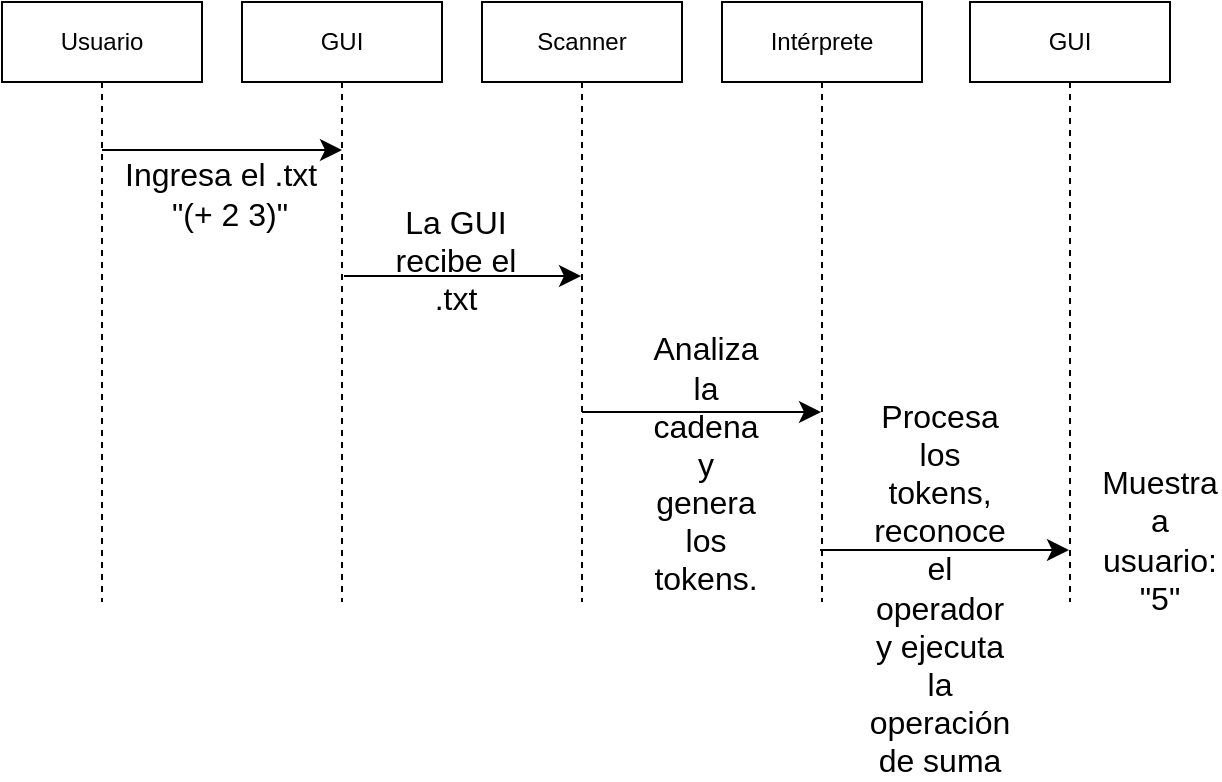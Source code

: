 <mxfile version="26.1.1" pages="3">
  <diagram id="JCY9cfpMI6u2hmKir7b-" name="OPERACIONES ARITMETICAS">
    <mxGraphModel dx="1149" dy="432" grid="0" gridSize="10" guides="1" tooltips="1" connect="1" arrows="1" fold="1" page="0" pageScale="1" pageWidth="827" pageHeight="1169" math="0" shadow="0">
      <root>
        <mxCell id="0" />
        <mxCell id="1" parent="0" />
        <mxCell id="HNLCLQ6TpC2mlm2xC2zw-1" value="Usuario" style="shape=umlLifeline;perimeter=lifelinePerimeter;whiteSpace=wrap;html=1;container=1;dropTarget=0;collapsible=0;recursiveResize=0;outlineConnect=0;portConstraint=eastwest;newEdgeStyle={&quot;edgeStyle&quot;:&quot;elbowEdgeStyle&quot;,&quot;elbow&quot;:&quot;vertical&quot;,&quot;curved&quot;:0,&quot;rounded&quot;:0};" parent="1" vertex="1">
          <mxGeometry x="-76" y="61" width="100" height="300" as="geometry" />
        </mxCell>
        <mxCell id="HNLCLQ6TpC2mlm2xC2zw-2" value="GUI" style="shape=umlLifeline;perimeter=lifelinePerimeter;whiteSpace=wrap;html=1;container=1;dropTarget=0;collapsible=0;recursiveResize=0;outlineConnect=0;portConstraint=eastwest;newEdgeStyle={&quot;edgeStyle&quot;:&quot;elbowEdgeStyle&quot;,&quot;elbow&quot;:&quot;vertical&quot;,&quot;curved&quot;:0,&quot;rounded&quot;:0};" parent="1" vertex="1">
          <mxGeometry x="44" y="61" width="100" height="300" as="geometry" />
        </mxCell>
        <mxCell id="HNLCLQ6TpC2mlm2xC2zw-3" value="Scanner" style="shape=umlLifeline;perimeter=lifelinePerimeter;whiteSpace=wrap;html=1;container=1;dropTarget=0;collapsible=0;recursiveResize=0;outlineConnect=0;portConstraint=eastwest;newEdgeStyle={&quot;edgeStyle&quot;:&quot;elbowEdgeStyle&quot;,&quot;elbow&quot;:&quot;vertical&quot;,&quot;curved&quot;:0,&quot;rounded&quot;:0};" parent="1" vertex="1">
          <mxGeometry x="164" y="61" width="100" height="300" as="geometry" />
        </mxCell>
        <mxCell id="HNLCLQ6TpC2mlm2xC2zw-4" value="Intérprete" style="shape=umlLifeline;perimeter=lifelinePerimeter;whiteSpace=wrap;html=1;container=1;dropTarget=0;collapsible=0;recursiveResize=0;outlineConnect=0;portConstraint=eastwest;newEdgeStyle={&quot;edgeStyle&quot;:&quot;elbowEdgeStyle&quot;,&quot;elbow&quot;:&quot;vertical&quot;,&quot;curved&quot;:0,&quot;rounded&quot;:0};" parent="1" vertex="1">
          <mxGeometry x="284" y="61" width="100" height="300" as="geometry" />
        </mxCell>
        <mxCell id="HNLCLQ6TpC2mlm2xC2zw-5" value="GUI" style="shape=umlLifeline;perimeter=lifelinePerimeter;whiteSpace=wrap;html=1;container=1;dropTarget=0;collapsible=0;recursiveResize=0;outlineConnect=0;portConstraint=eastwest;newEdgeStyle={&quot;edgeStyle&quot;:&quot;elbowEdgeStyle&quot;,&quot;elbow&quot;:&quot;vertical&quot;,&quot;curved&quot;:0,&quot;rounded&quot;:0};" parent="1" vertex="1">
          <mxGeometry x="408" y="61" width="100" height="300" as="geometry" />
        </mxCell>
        <mxCell id="HNLCLQ6TpC2mlm2xC2zw-7" value="" style="endArrow=classic;html=1;rounded=0;fontSize=12;startSize=8;endSize=8;curved=1;" parent="1" edge="1">
          <mxGeometry width="50" height="50" relative="1" as="geometry">
            <mxPoint x="-26" y="135" as="sourcePoint" />
            <mxPoint x="94" y="135" as="targetPoint" />
          </mxGeometry>
        </mxCell>
        <mxCell id="HNLCLQ6TpC2mlm2xC2zw-8" value="" style="endArrow=classic;html=1;rounded=0;fontSize=12;startSize=8;endSize=8;curved=1;" parent="1" target="HNLCLQ6TpC2mlm2xC2zw-3" edge="1">
          <mxGeometry width="50" height="50" relative="1" as="geometry">
            <mxPoint x="95" y="198" as="sourcePoint" />
            <mxPoint x="145" y="148" as="targetPoint" />
          </mxGeometry>
        </mxCell>
        <mxCell id="HNLCLQ6TpC2mlm2xC2zw-9" value="" style="endArrow=classic;html=1;rounded=0;fontSize=12;startSize=8;endSize=8;curved=1;" parent="1" target="HNLCLQ6TpC2mlm2xC2zw-4" edge="1">
          <mxGeometry width="50" height="50" relative="1" as="geometry">
            <mxPoint x="214" y="266" as="sourcePoint" />
            <mxPoint x="264" y="216" as="targetPoint" />
          </mxGeometry>
        </mxCell>
        <mxCell id="HNLCLQ6TpC2mlm2xC2zw-10" value="" style="endArrow=classic;html=1;rounded=0;fontSize=12;startSize=8;endSize=8;curved=1;" parent="1" target="HNLCLQ6TpC2mlm2xC2zw-5" edge="1">
          <mxGeometry width="50" height="50" relative="1" as="geometry">
            <mxPoint x="333" y="335" as="sourcePoint" />
            <mxPoint x="383" y="285" as="targetPoint" />
          </mxGeometry>
        </mxCell>
        <mxCell id="HNLCLQ6TpC2mlm2xC2zw-11" value="Ingresa el .txt&amp;nbsp;&amp;nbsp;&lt;div&gt;&quot;(+ 2 3)&quot;&lt;/div&gt;" style="text;strokeColor=none;fillColor=none;html=1;align=center;verticalAlign=middle;whiteSpace=wrap;rounded=0;fontSize=16;" parent="1" vertex="1">
          <mxGeometry x="-37" y="153" width="150" height="7" as="geometry" />
        </mxCell>
        <mxCell id="HNLCLQ6TpC2mlm2xC2zw-12" value="La GUI recibe el .txt" style="text;strokeColor=none;fillColor=none;html=1;align=center;verticalAlign=middle;whiteSpace=wrap;rounded=0;fontSize=16;" parent="1" vertex="1">
          <mxGeometry x="113" y="175" width="76" height="30" as="geometry" />
        </mxCell>
        <mxCell id="HNLCLQ6TpC2mlm2xC2zw-13" value="Analiza la cadena y genera los tokens." style="text;strokeColor=none;fillColor=none;html=1;align=center;verticalAlign=middle;whiteSpace=wrap;rounded=0;fontSize=16;" parent="1" vertex="1">
          <mxGeometry x="246" y="277" width="60" height="30" as="geometry" />
        </mxCell>
        <mxCell id="HNLCLQ6TpC2mlm2xC2zw-15" value="Procesa los tokens, reconoce el operador y ejecuta la operación de suma" style="text;strokeColor=none;fillColor=none;html=1;align=center;verticalAlign=middle;whiteSpace=wrap;rounded=0;fontSize=16;" parent="1" vertex="1">
          <mxGeometry x="363" y="339" width="60" height="30" as="geometry" />
        </mxCell>
        <mxCell id="JF9KsgWr-YNFX4FfgTss-1" value="Muestra a usuario: &quot;5&quot;" style="text;strokeColor=none;fillColor=none;html=1;align=center;verticalAlign=middle;whiteSpace=wrap;rounded=0;fontSize=16;" vertex="1" parent="1">
          <mxGeometry x="473" y="315" width="60" height="30" as="geometry" />
        </mxCell>
      </root>
    </mxGraphModel>
  </diagram>
  <diagram name="DEFUN" id="DNIs4FHVZnj_E6jJXQ-U">
    <mxGraphModel dx="1149" dy="432" grid="0" gridSize="10" guides="1" tooltips="1" connect="1" arrows="1" fold="1" page="0" pageScale="1" pageWidth="827" pageHeight="1169" math="0" shadow="0">
      <root>
        <mxCell id="aq137_L14f9LTnF1c5km-0" />
        <mxCell id="aq137_L14f9LTnF1c5km-1" parent="aq137_L14f9LTnF1c5km-0" />
        <mxCell id="aq137_L14f9LTnF1c5km-2" value="Usuario" style="shape=umlLifeline;perimeter=lifelinePerimeter;whiteSpace=wrap;html=1;container=1;dropTarget=0;collapsible=0;recursiveResize=0;outlineConnect=0;portConstraint=eastwest;newEdgeStyle={&quot;edgeStyle&quot;:&quot;elbowEdgeStyle&quot;,&quot;elbow&quot;:&quot;vertical&quot;,&quot;curved&quot;:0,&quot;rounded&quot;:0};" vertex="1" parent="aq137_L14f9LTnF1c5km-1">
          <mxGeometry x="-76" y="61" width="100" height="300" as="geometry" />
        </mxCell>
        <mxCell id="aq137_L14f9LTnF1c5km-3" value="GUI" style="shape=umlLifeline;perimeter=lifelinePerimeter;whiteSpace=wrap;html=1;container=1;dropTarget=0;collapsible=0;recursiveResize=0;outlineConnect=0;portConstraint=eastwest;newEdgeStyle={&quot;edgeStyle&quot;:&quot;elbowEdgeStyle&quot;,&quot;elbow&quot;:&quot;vertical&quot;,&quot;curved&quot;:0,&quot;rounded&quot;:0};" vertex="1" parent="aq137_L14f9LTnF1c5km-1">
          <mxGeometry x="44" y="61" width="100" height="300" as="geometry" />
        </mxCell>
        <mxCell id="aq137_L14f9LTnF1c5km-4" value="Scanner" style="shape=umlLifeline;perimeter=lifelinePerimeter;whiteSpace=wrap;html=1;container=1;dropTarget=0;collapsible=0;recursiveResize=0;outlineConnect=0;portConstraint=eastwest;newEdgeStyle={&quot;edgeStyle&quot;:&quot;elbowEdgeStyle&quot;,&quot;elbow&quot;:&quot;vertical&quot;,&quot;curved&quot;:0,&quot;rounded&quot;:0};" vertex="1" parent="aq137_L14f9LTnF1c5km-1">
          <mxGeometry x="164" y="61" width="100" height="300" as="geometry" />
        </mxCell>
        <mxCell id="aq137_L14f9LTnF1c5km-5" value="Intérprete" style="shape=umlLifeline;perimeter=lifelinePerimeter;whiteSpace=wrap;html=1;container=1;dropTarget=0;collapsible=0;recursiveResize=0;outlineConnect=0;portConstraint=eastwest;newEdgeStyle={&quot;edgeStyle&quot;:&quot;elbowEdgeStyle&quot;,&quot;elbow&quot;:&quot;vertical&quot;,&quot;curved&quot;:0,&quot;rounded&quot;:0};" vertex="1" parent="aq137_L14f9LTnF1c5km-1">
          <mxGeometry x="284" y="61" width="100" height="300" as="geometry" />
        </mxCell>
        <mxCell id="aq137_L14f9LTnF1c5km-6" value="GUI" style="shape=umlLifeline;perimeter=lifelinePerimeter;whiteSpace=wrap;html=1;container=1;dropTarget=0;collapsible=0;recursiveResize=0;outlineConnect=0;portConstraint=eastwest;newEdgeStyle={&quot;edgeStyle&quot;:&quot;elbowEdgeStyle&quot;,&quot;elbow&quot;:&quot;vertical&quot;,&quot;curved&quot;:0,&quot;rounded&quot;:0};" vertex="1" parent="aq137_L14f9LTnF1c5km-1">
          <mxGeometry x="408" y="61" width="100" height="300" as="geometry" />
        </mxCell>
        <mxCell id="aq137_L14f9LTnF1c5km-7" value="" style="endArrow=classic;html=1;rounded=0;fontSize=12;startSize=8;endSize=8;curved=1;" edge="1" parent="aq137_L14f9LTnF1c5km-1">
          <mxGeometry width="50" height="50" relative="1" as="geometry">
            <mxPoint x="-26" y="135" as="sourcePoint" />
            <mxPoint x="94" y="135" as="targetPoint" />
          </mxGeometry>
        </mxCell>
        <mxCell id="aq137_L14f9LTnF1c5km-8" value="" style="endArrow=classic;html=1;rounded=0;fontSize=12;startSize=8;endSize=8;curved=1;" edge="1" parent="aq137_L14f9LTnF1c5km-1" target="aq137_L14f9LTnF1c5km-4">
          <mxGeometry width="50" height="50" relative="1" as="geometry">
            <mxPoint x="95" y="198" as="sourcePoint" />
            <mxPoint x="145" y="148" as="targetPoint" />
          </mxGeometry>
        </mxCell>
        <mxCell id="aq137_L14f9LTnF1c5km-9" value="" style="endArrow=classic;html=1;rounded=0;fontSize=12;startSize=8;endSize=8;curved=1;" edge="1" parent="aq137_L14f9LTnF1c5km-1" target="aq137_L14f9LTnF1c5km-5">
          <mxGeometry width="50" height="50" relative="1" as="geometry">
            <mxPoint x="214" y="266" as="sourcePoint" />
            <mxPoint x="264" y="216" as="targetPoint" />
          </mxGeometry>
        </mxCell>
        <mxCell id="aq137_L14f9LTnF1c5km-10" value="" style="endArrow=classic;html=1;rounded=0;fontSize=12;startSize=8;endSize=8;curved=1;" edge="1" parent="aq137_L14f9LTnF1c5km-1" target="aq137_L14f9LTnF1c5km-6">
          <mxGeometry width="50" height="50" relative="1" as="geometry">
            <mxPoint x="333" y="335" as="sourcePoint" />
            <mxPoint x="383" y="285" as="targetPoint" />
          </mxGeometry>
        </mxCell>
        <mxCell id="aq137_L14f9LTnF1c5km-11" value="Ingresa la expresión &lt;code data-end=&quot;465&quot; data-start=&quot;398&quot;&gt;&quot;(defun factorial (n) (if (&amp;lt;= n 1) 1 (* n (factorial (- n 1)))))&quot; y un n=4&lt;/code&gt;" style="text;strokeColor=none;fillColor=none;html=1;align=center;verticalAlign=middle;whiteSpace=wrap;rounded=0;fontSize=16;" vertex="1" parent="aq137_L14f9LTnF1c5km-1">
          <mxGeometry x="-42" y="198" width="150" height="7" as="geometry" />
        </mxCell>
        <mxCell id="aq137_L14f9LTnF1c5km-12" value="La GUI recibe el .txt" style="text;strokeColor=none;fillColor=none;html=1;align=center;verticalAlign=middle;whiteSpace=wrap;rounded=0;fontSize=16;" vertex="1" parent="aq137_L14f9LTnF1c5km-1">
          <mxGeometry x="113" y="175" width="76" height="30" as="geometry" />
        </mxCell>
        <mxCell id="aq137_L14f9LTnF1c5km-13" value="Analiza la cadena y genera los tokens." style="text;strokeColor=none;fillColor=none;html=1;align=center;verticalAlign=middle;whiteSpace=wrap;rounded=0;fontSize=16;" vertex="1" parent="aq137_L14f9LTnF1c5km-1">
          <mxGeometry x="246" y="277" width="60" height="30" as="geometry" />
        </mxCell>
        <mxCell id="aq137_L14f9LTnF1c5km-14" value="Guarda la definición de &lt;code data-end=&quot;726&quot; data-start=&quot;715&quot;&gt;factorial&lt;/code&gt; en la tabla de funciones." style="text;strokeColor=none;fillColor=none;html=1;align=center;verticalAlign=middle;whiteSpace=wrap;rounded=0;fontSize=16;" vertex="1" parent="aq137_L14f9LTnF1c5km-1">
          <mxGeometry x="363" y="339" width="60" height="30" as="geometry" />
        </mxCell>
        <mxCell id="kzmg-JQMHs3I5S3qmuFY-0" value="Muestra a usuario: &quot;24&quot;" style="text;strokeColor=none;fillColor=none;html=1;align=center;verticalAlign=middle;whiteSpace=wrap;rounded=0;fontSize=16;" vertex="1" parent="aq137_L14f9LTnF1c5km-1">
          <mxGeometry x="473" y="315" width="60" height="30" as="geometry" />
        </mxCell>
      </root>
    </mxGraphModel>
  </diagram>
  <diagram name="SETQ" id="rUuNLScs_XR6UzfzI3pz">
    <mxGraphModel dx="1149" dy="432" grid="0" gridSize="10" guides="1" tooltips="1" connect="1" arrows="1" fold="1" page="0" pageScale="1" pageWidth="827" pageHeight="1169" math="0" shadow="0">
      <root>
        <mxCell id="kGZcmboUtMLyMl02oVvp-0" />
        <mxCell id="kGZcmboUtMLyMl02oVvp-1" parent="kGZcmboUtMLyMl02oVvp-0" />
        <mxCell id="kGZcmboUtMLyMl02oVvp-2" value="Usuario" style="shape=umlLifeline;perimeter=lifelinePerimeter;whiteSpace=wrap;html=1;container=1;dropTarget=0;collapsible=0;recursiveResize=0;outlineConnect=0;portConstraint=eastwest;newEdgeStyle={&quot;edgeStyle&quot;:&quot;elbowEdgeStyle&quot;,&quot;elbow&quot;:&quot;vertical&quot;,&quot;curved&quot;:0,&quot;rounded&quot;:0};" vertex="1" parent="kGZcmboUtMLyMl02oVvp-1">
          <mxGeometry x="-76" y="61" width="100" height="300" as="geometry" />
        </mxCell>
        <mxCell id="kGZcmboUtMLyMl02oVvp-3" value="GUI" style="shape=umlLifeline;perimeter=lifelinePerimeter;whiteSpace=wrap;html=1;container=1;dropTarget=0;collapsible=0;recursiveResize=0;outlineConnect=0;portConstraint=eastwest;newEdgeStyle={&quot;edgeStyle&quot;:&quot;elbowEdgeStyle&quot;,&quot;elbow&quot;:&quot;vertical&quot;,&quot;curved&quot;:0,&quot;rounded&quot;:0};" vertex="1" parent="kGZcmboUtMLyMl02oVvp-1">
          <mxGeometry x="44" y="61" width="100" height="300" as="geometry" />
        </mxCell>
        <mxCell id="kGZcmboUtMLyMl02oVvp-4" value="Scanner" style="shape=umlLifeline;perimeter=lifelinePerimeter;whiteSpace=wrap;html=1;container=1;dropTarget=0;collapsible=0;recursiveResize=0;outlineConnect=0;portConstraint=eastwest;newEdgeStyle={&quot;edgeStyle&quot;:&quot;elbowEdgeStyle&quot;,&quot;elbow&quot;:&quot;vertical&quot;,&quot;curved&quot;:0,&quot;rounded&quot;:0};" vertex="1" parent="kGZcmboUtMLyMl02oVvp-1">
          <mxGeometry x="164" y="61" width="100" height="300" as="geometry" />
        </mxCell>
        <mxCell id="kGZcmboUtMLyMl02oVvp-5" value="Intérprete" style="shape=umlLifeline;perimeter=lifelinePerimeter;whiteSpace=wrap;html=1;container=1;dropTarget=0;collapsible=0;recursiveResize=0;outlineConnect=0;portConstraint=eastwest;newEdgeStyle={&quot;edgeStyle&quot;:&quot;elbowEdgeStyle&quot;,&quot;elbow&quot;:&quot;vertical&quot;,&quot;curved&quot;:0,&quot;rounded&quot;:0};" vertex="1" parent="kGZcmboUtMLyMl02oVvp-1">
          <mxGeometry x="284" y="61" width="100" height="300" as="geometry" />
        </mxCell>
        <mxCell id="kGZcmboUtMLyMl02oVvp-6" value="GUI" style="shape=umlLifeline;perimeter=lifelinePerimeter;whiteSpace=wrap;html=1;container=1;dropTarget=0;collapsible=0;recursiveResize=0;outlineConnect=0;portConstraint=eastwest;newEdgeStyle={&quot;edgeStyle&quot;:&quot;elbowEdgeStyle&quot;,&quot;elbow&quot;:&quot;vertical&quot;,&quot;curved&quot;:0,&quot;rounded&quot;:0};" vertex="1" parent="kGZcmboUtMLyMl02oVvp-1">
          <mxGeometry x="408" y="61" width="100" height="300" as="geometry" />
        </mxCell>
        <mxCell id="kGZcmboUtMLyMl02oVvp-7" value="" style="endArrow=classic;html=1;rounded=0;fontSize=12;startSize=8;endSize=8;curved=1;" edge="1" parent="kGZcmboUtMLyMl02oVvp-1">
          <mxGeometry width="50" height="50" relative="1" as="geometry">
            <mxPoint x="-26" y="135" as="sourcePoint" />
            <mxPoint x="94" y="135" as="targetPoint" />
          </mxGeometry>
        </mxCell>
        <mxCell id="kGZcmboUtMLyMl02oVvp-8" value="" style="endArrow=classic;html=1;rounded=0;fontSize=12;startSize=8;endSize=8;curved=1;" edge="1" parent="kGZcmboUtMLyMl02oVvp-1" target="kGZcmboUtMLyMl02oVvp-4">
          <mxGeometry width="50" height="50" relative="1" as="geometry">
            <mxPoint x="95" y="198" as="sourcePoint" />
            <mxPoint x="145" y="148" as="targetPoint" />
          </mxGeometry>
        </mxCell>
        <mxCell id="kGZcmboUtMLyMl02oVvp-9" value="" style="endArrow=classic;html=1;rounded=0;fontSize=12;startSize=8;endSize=8;curved=1;" edge="1" parent="kGZcmboUtMLyMl02oVvp-1" target="kGZcmboUtMLyMl02oVvp-5">
          <mxGeometry width="50" height="50" relative="1" as="geometry">
            <mxPoint x="214" y="266" as="sourcePoint" />
            <mxPoint x="264" y="216" as="targetPoint" />
          </mxGeometry>
        </mxCell>
        <mxCell id="kGZcmboUtMLyMl02oVvp-10" value="" style="endArrow=classic;html=1;rounded=0;fontSize=12;startSize=8;endSize=8;curved=1;" edge="1" parent="kGZcmboUtMLyMl02oVvp-1" target="kGZcmboUtMLyMl02oVvp-6">
          <mxGeometry width="50" height="50" relative="1" as="geometry">
            <mxPoint x="333" y="335" as="sourcePoint" />
            <mxPoint x="383" y="285" as="targetPoint" />
          </mxGeometry>
        </mxCell>
        <mxCell id="kGZcmboUtMLyMl02oVvp-11" value="Ingresa la expresión &lt;code data-end=&quot;1052&quot; data-start=&quot;1037&quot;&gt;&quot;(setq x 10)&quot;&lt;/code&gt;." style="text;strokeColor=none;fillColor=none;html=1;align=center;verticalAlign=middle;whiteSpace=wrap;rounded=0;fontSize=16;" vertex="1" parent="kGZcmboUtMLyMl02oVvp-1">
          <mxGeometry x="-37" y="153" width="150" height="7" as="geometry" />
        </mxCell>
        <mxCell id="kGZcmboUtMLyMl02oVvp-12" value="La GUI recibe el .txt" style="text;strokeColor=none;fillColor=none;html=1;align=center;verticalAlign=middle;whiteSpace=wrap;rounded=0;fontSize=16;" vertex="1" parent="kGZcmboUtMLyMl02oVvp-1">
          <mxGeometry x="113" y="175" width="76" height="30" as="geometry" />
        </mxCell>
        <mxCell id="kGZcmboUtMLyMl02oVvp-13" value="Analiza la cadena y genera los tokens." style="text;strokeColor=none;fillColor=none;html=1;align=center;verticalAlign=middle;whiteSpace=wrap;rounded=0;fontSize=16;" vertex="1" parent="kGZcmboUtMLyMl02oVvp-1">
          <mxGeometry x="246" y="277" width="60" height="30" as="geometry" />
        </mxCell>
        <mxCell id="kGZcmboUtMLyMl02oVvp-14" value="&lt;li class=&quot;&quot; data-end=&quot;1236&quot; data-start=&quot;1174&quot;&gt;&lt;p class=&quot;&quot; data-end=&quot;1236&quot; data-start=&quot;1177&quot;&gt;Almacena &lt;code data-end=&quot;1210&quot; data-start=&quot;1202&quot;&gt;x = 10&lt;/code&gt; en la tabla de variables y se asegura que haya sido guardada.&lt;/p&gt;&lt;/li&gt;&lt;li class=&quot;&quot; data-end=&quot;1310&quot; data-start=&quot;1237&quot;&gt;&lt;p class=&quot;&quot; data-end=&quot;1310&quot; data-start=&quot;1240&quot;&gt;&lt;/p&gt;&lt;/li&gt;" style="text;strokeColor=none;fillColor=none;html=1;align=center;verticalAlign=middle;whiteSpace=wrap;rounded=0;fontSize=16;" vertex="1" parent="kGZcmboUtMLyMl02oVvp-1">
          <mxGeometry x="363" y="339" width="60" height="30" as="geometry" />
        </mxCell>
        <mxCell id="JYPbeCdJCrx9GPTvNClj-0" value="&lt;font style=&quot;font-size: 20px;&quot;&gt;Muestra mensaje &lt;br&gt;&lt;code style=&quot;&quot; data-start=&quot;1349&quot; data-end=&quot;1385&quot;&gt;&quot;10&quot;&lt;/code&gt;.&lt;/font&gt;" style="text;whiteSpace=wrap;html=1;" vertex="1" parent="kGZcmboUtMLyMl02oVvp-1">
          <mxGeometry x="471.004" y="283.001" width="351" height="36" as="geometry" />
        </mxCell>
      </root>
    </mxGraphModel>
  </diagram>
</mxfile>
